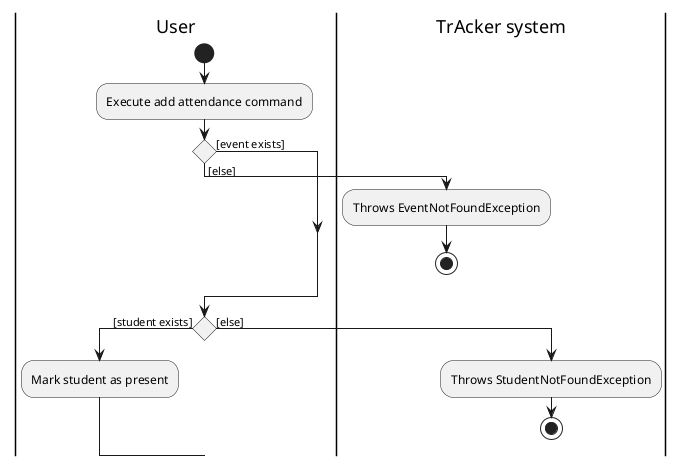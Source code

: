 @startuml
|User|
start
:Execute add attendance command;
if () is ([event exists]) then
else ([else])
|TrAcker system|
:Throws EventNotFoundException;
stop
endif
|User|
if () is ([student exists]) then
    :Mark student as present;
else ([else])
|TrAcker system|
:Throws StudentNotFoundException;
stop
endif
@enduml
